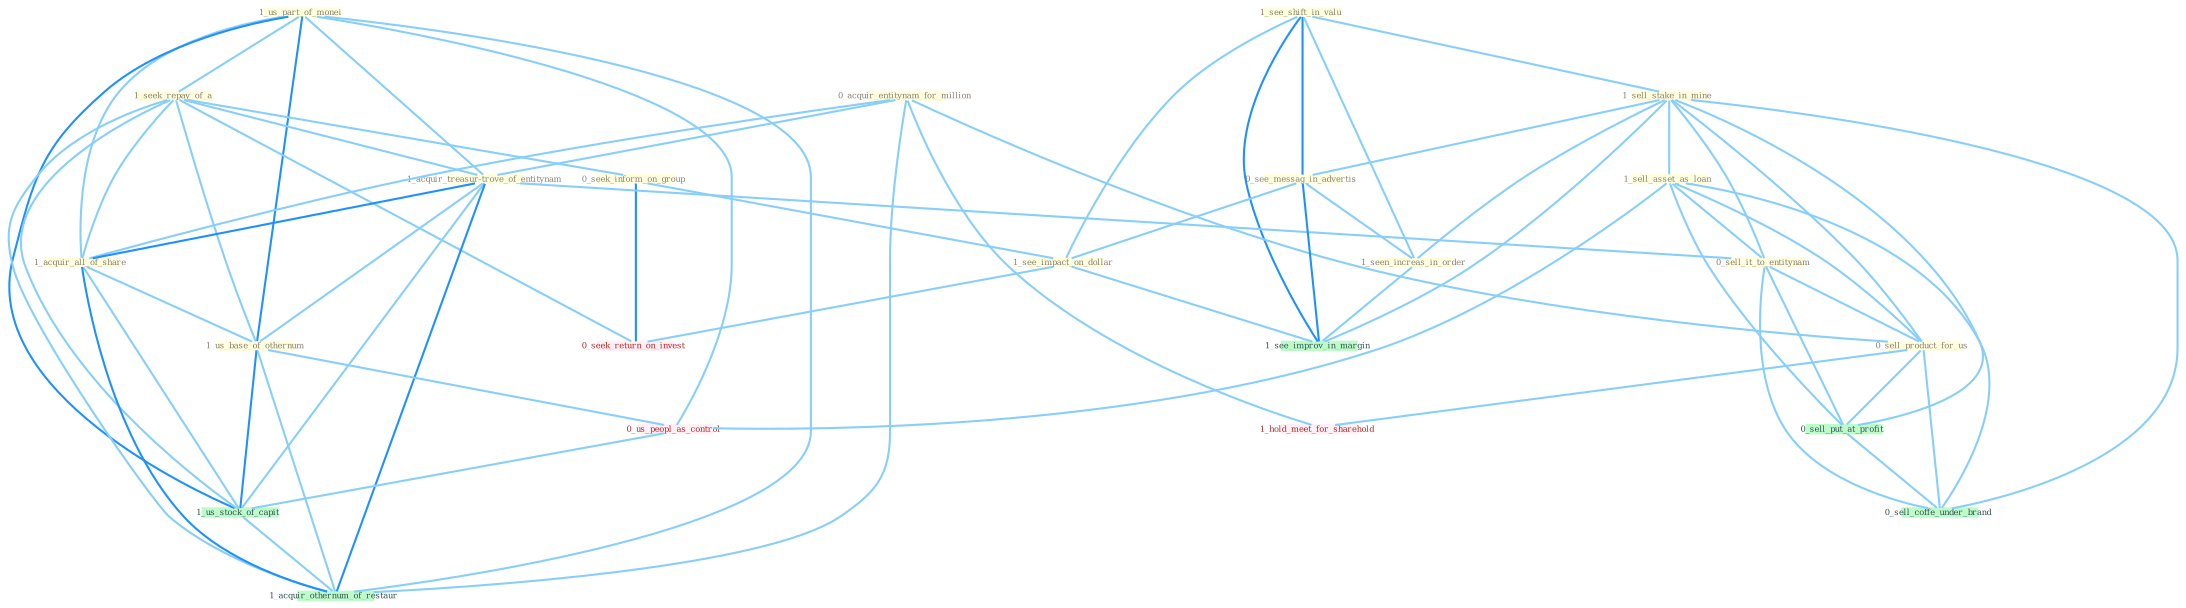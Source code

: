 Graph G{ 
    node
    [shape=polygon,style=filled,width=.5,height=.06,color="#BDFCC9",fixedsize=true,fontsize=4,
    fontcolor="#2f4f4f"];
    {node
    [color="#ffffe0", fontcolor="#8b7d6b"] "1_see_shift_in_valu " "1_sell_stake_in_mine " "1_us_part_of_monei " "0_acquir_entitynam_for_million " "1_seek_repay_of_a " "0_seek_inform_on_group " "1_acquir_treasur-trove_of_entitynam " "1_sell_asset_as_loan " "0_sell_it_to_entitynam " "0_see_messag_in_advertis " "0_sell_product_for_us " "1_acquir_all_of_share " "1_see_impact_on_dollar " "1_us_base_of_othernum " "1_seen_increas_in_order "}
{node [color="#fff0f5", fontcolor="#b22222"] "0_us_peopl_as_control " "0_seek_return_on_invest " "1_hold_meet_for_sharehold "}
edge [color="#B0E2FF"];

	"1_see_shift_in_valu " -- "1_sell_stake_in_mine " [w="1", color="#87cefa" ];
	"1_see_shift_in_valu " -- "0_see_messag_in_advertis " [w="2", color="#1e90ff" , len=0.8];
	"1_see_shift_in_valu " -- "1_see_impact_on_dollar " [w="1", color="#87cefa" ];
	"1_see_shift_in_valu " -- "1_seen_increas_in_order " [w="1", color="#87cefa" ];
	"1_see_shift_in_valu " -- "1_see_improv_in_margin " [w="2", color="#1e90ff" , len=0.8];
	"1_sell_stake_in_mine " -- "1_sell_asset_as_loan " [w="1", color="#87cefa" ];
	"1_sell_stake_in_mine " -- "0_sell_it_to_entitynam " [w="1", color="#87cefa" ];
	"1_sell_stake_in_mine " -- "0_see_messag_in_advertis " [w="1", color="#87cefa" ];
	"1_sell_stake_in_mine " -- "0_sell_product_for_us " [w="1", color="#87cefa" ];
	"1_sell_stake_in_mine " -- "1_seen_increas_in_order " [w="1", color="#87cefa" ];
	"1_sell_stake_in_mine " -- "0_sell_put_at_profit " [w="1", color="#87cefa" ];
	"1_sell_stake_in_mine " -- "1_see_improv_in_margin " [w="1", color="#87cefa" ];
	"1_sell_stake_in_mine " -- "0_sell_coffe_under_brand " [w="1", color="#87cefa" ];
	"1_us_part_of_monei " -- "1_seek_repay_of_a " [w="1", color="#87cefa" ];
	"1_us_part_of_monei " -- "1_acquir_treasur-trove_of_entitynam " [w="1", color="#87cefa" ];
	"1_us_part_of_monei " -- "1_acquir_all_of_share " [w="1", color="#87cefa" ];
	"1_us_part_of_monei " -- "1_us_base_of_othernum " [w="2", color="#1e90ff" , len=0.8];
	"1_us_part_of_monei " -- "0_us_peopl_as_control " [w="1", color="#87cefa" ];
	"1_us_part_of_monei " -- "1_us_stock_of_capit " [w="2", color="#1e90ff" , len=0.8];
	"1_us_part_of_monei " -- "1_acquir_othernum_of_restaur " [w="1", color="#87cefa" ];
	"0_acquir_entitynam_for_million " -- "1_acquir_treasur-trove_of_entitynam " [w="1", color="#87cefa" ];
	"0_acquir_entitynam_for_million " -- "0_sell_product_for_us " [w="1", color="#87cefa" ];
	"0_acquir_entitynam_for_million " -- "1_acquir_all_of_share " [w="1", color="#87cefa" ];
	"0_acquir_entitynam_for_million " -- "1_hold_meet_for_sharehold " [w="1", color="#87cefa" ];
	"0_acquir_entitynam_for_million " -- "1_acquir_othernum_of_restaur " [w="1", color="#87cefa" ];
	"1_seek_repay_of_a " -- "0_seek_inform_on_group " [w="1", color="#87cefa" ];
	"1_seek_repay_of_a " -- "1_acquir_treasur-trove_of_entitynam " [w="1", color="#87cefa" ];
	"1_seek_repay_of_a " -- "1_acquir_all_of_share " [w="1", color="#87cefa" ];
	"1_seek_repay_of_a " -- "1_us_base_of_othernum " [w="1", color="#87cefa" ];
	"1_seek_repay_of_a " -- "0_seek_return_on_invest " [w="1", color="#87cefa" ];
	"1_seek_repay_of_a " -- "1_us_stock_of_capit " [w="1", color="#87cefa" ];
	"1_seek_repay_of_a " -- "1_acquir_othernum_of_restaur " [w="1", color="#87cefa" ];
	"0_seek_inform_on_group " -- "1_see_impact_on_dollar " [w="1", color="#87cefa" ];
	"0_seek_inform_on_group " -- "0_seek_return_on_invest " [w="2", color="#1e90ff" , len=0.8];
	"1_acquir_treasur-trove_of_entitynam " -- "0_sell_it_to_entitynam " [w="1", color="#87cefa" ];
	"1_acquir_treasur-trove_of_entitynam " -- "1_acquir_all_of_share " [w="2", color="#1e90ff" , len=0.8];
	"1_acquir_treasur-trove_of_entitynam " -- "1_us_base_of_othernum " [w="1", color="#87cefa" ];
	"1_acquir_treasur-trove_of_entitynam " -- "1_us_stock_of_capit " [w="1", color="#87cefa" ];
	"1_acquir_treasur-trove_of_entitynam " -- "1_acquir_othernum_of_restaur " [w="2", color="#1e90ff" , len=0.8];
	"1_sell_asset_as_loan " -- "0_sell_it_to_entitynam " [w="1", color="#87cefa" ];
	"1_sell_asset_as_loan " -- "0_sell_product_for_us " [w="1", color="#87cefa" ];
	"1_sell_asset_as_loan " -- "0_us_peopl_as_control " [w="1", color="#87cefa" ];
	"1_sell_asset_as_loan " -- "0_sell_put_at_profit " [w="1", color="#87cefa" ];
	"1_sell_asset_as_loan " -- "0_sell_coffe_under_brand " [w="1", color="#87cefa" ];
	"0_sell_it_to_entitynam " -- "0_sell_product_for_us " [w="1", color="#87cefa" ];
	"0_sell_it_to_entitynam " -- "0_sell_put_at_profit " [w="1", color="#87cefa" ];
	"0_sell_it_to_entitynam " -- "0_sell_coffe_under_brand " [w="1", color="#87cefa" ];
	"0_see_messag_in_advertis " -- "1_see_impact_on_dollar " [w="1", color="#87cefa" ];
	"0_see_messag_in_advertis " -- "1_seen_increas_in_order " [w="1", color="#87cefa" ];
	"0_see_messag_in_advertis " -- "1_see_improv_in_margin " [w="2", color="#1e90ff" , len=0.8];
	"0_sell_product_for_us " -- "0_sell_put_at_profit " [w="1", color="#87cefa" ];
	"0_sell_product_for_us " -- "0_sell_coffe_under_brand " [w="1", color="#87cefa" ];
	"0_sell_product_for_us " -- "1_hold_meet_for_sharehold " [w="1", color="#87cefa" ];
	"1_acquir_all_of_share " -- "1_us_base_of_othernum " [w="1", color="#87cefa" ];
	"1_acquir_all_of_share " -- "1_us_stock_of_capit " [w="1", color="#87cefa" ];
	"1_acquir_all_of_share " -- "1_acquir_othernum_of_restaur " [w="2", color="#1e90ff" , len=0.8];
	"1_see_impact_on_dollar " -- "0_seek_return_on_invest " [w="1", color="#87cefa" ];
	"1_see_impact_on_dollar " -- "1_see_improv_in_margin " [w="1", color="#87cefa" ];
	"1_us_base_of_othernum " -- "0_us_peopl_as_control " [w="1", color="#87cefa" ];
	"1_us_base_of_othernum " -- "1_us_stock_of_capit " [w="2", color="#1e90ff" , len=0.8];
	"1_us_base_of_othernum " -- "1_acquir_othernum_of_restaur " [w="1", color="#87cefa" ];
	"1_seen_increas_in_order " -- "1_see_improv_in_margin " [w="1", color="#87cefa" ];
	"0_us_peopl_as_control " -- "1_us_stock_of_capit " [w="1", color="#87cefa" ];
	"0_sell_put_at_profit " -- "0_sell_coffe_under_brand " [w="1", color="#87cefa" ];
	"1_us_stock_of_capit " -- "1_acquir_othernum_of_restaur " [w="1", color="#87cefa" ];
}